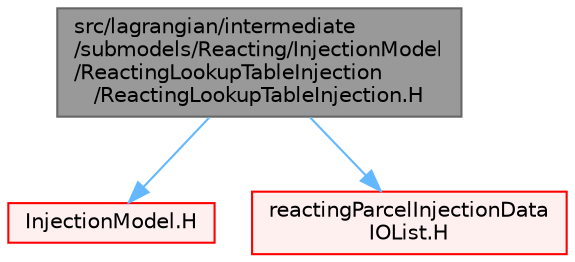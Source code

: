 digraph "src/lagrangian/intermediate/submodels/Reacting/InjectionModel/ReactingLookupTableInjection/ReactingLookupTableInjection.H"
{
 // LATEX_PDF_SIZE
  bgcolor="transparent";
  edge [fontname=Helvetica,fontsize=10,labelfontname=Helvetica,labelfontsize=10];
  node [fontname=Helvetica,fontsize=10,shape=box,height=0.2,width=0.4];
  Node1 [id="Node000001",label="src/lagrangian/intermediate\l/submodels/Reacting/InjectionModel\l/ReactingLookupTableInjection\l/ReactingLookupTableInjection.H",height=0.2,width=0.4,color="gray40", fillcolor="grey60", style="filled", fontcolor="black",tooltip=" "];
  Node1 -> Node2 [id="edge1_Node000001_Node000002",color="steelblue1",style="solid",tooltip=" "];
  Node2 [id="Node000002",label="InjectionModel.H",height=0.2,width=0.4,color="red", fillcolor="#FFF0F0", style="filled",URL="$InjectionModel_8H.html",tooltip=" "];
  Node1 -> Node202 [id="edge2_Node000001_Node000202",color="steelblue1",style="solid",tooltip=" "];
  Node202 [id="Node000202",label="reactingParcelInjectionData\lIOList.H",height=0.2,width=0.4,color="red", fillcolor="#FFF0F0", style="filled",URL="$reactingParcelInjectionDataIOList_8H.html",tooltip=" "];
}
